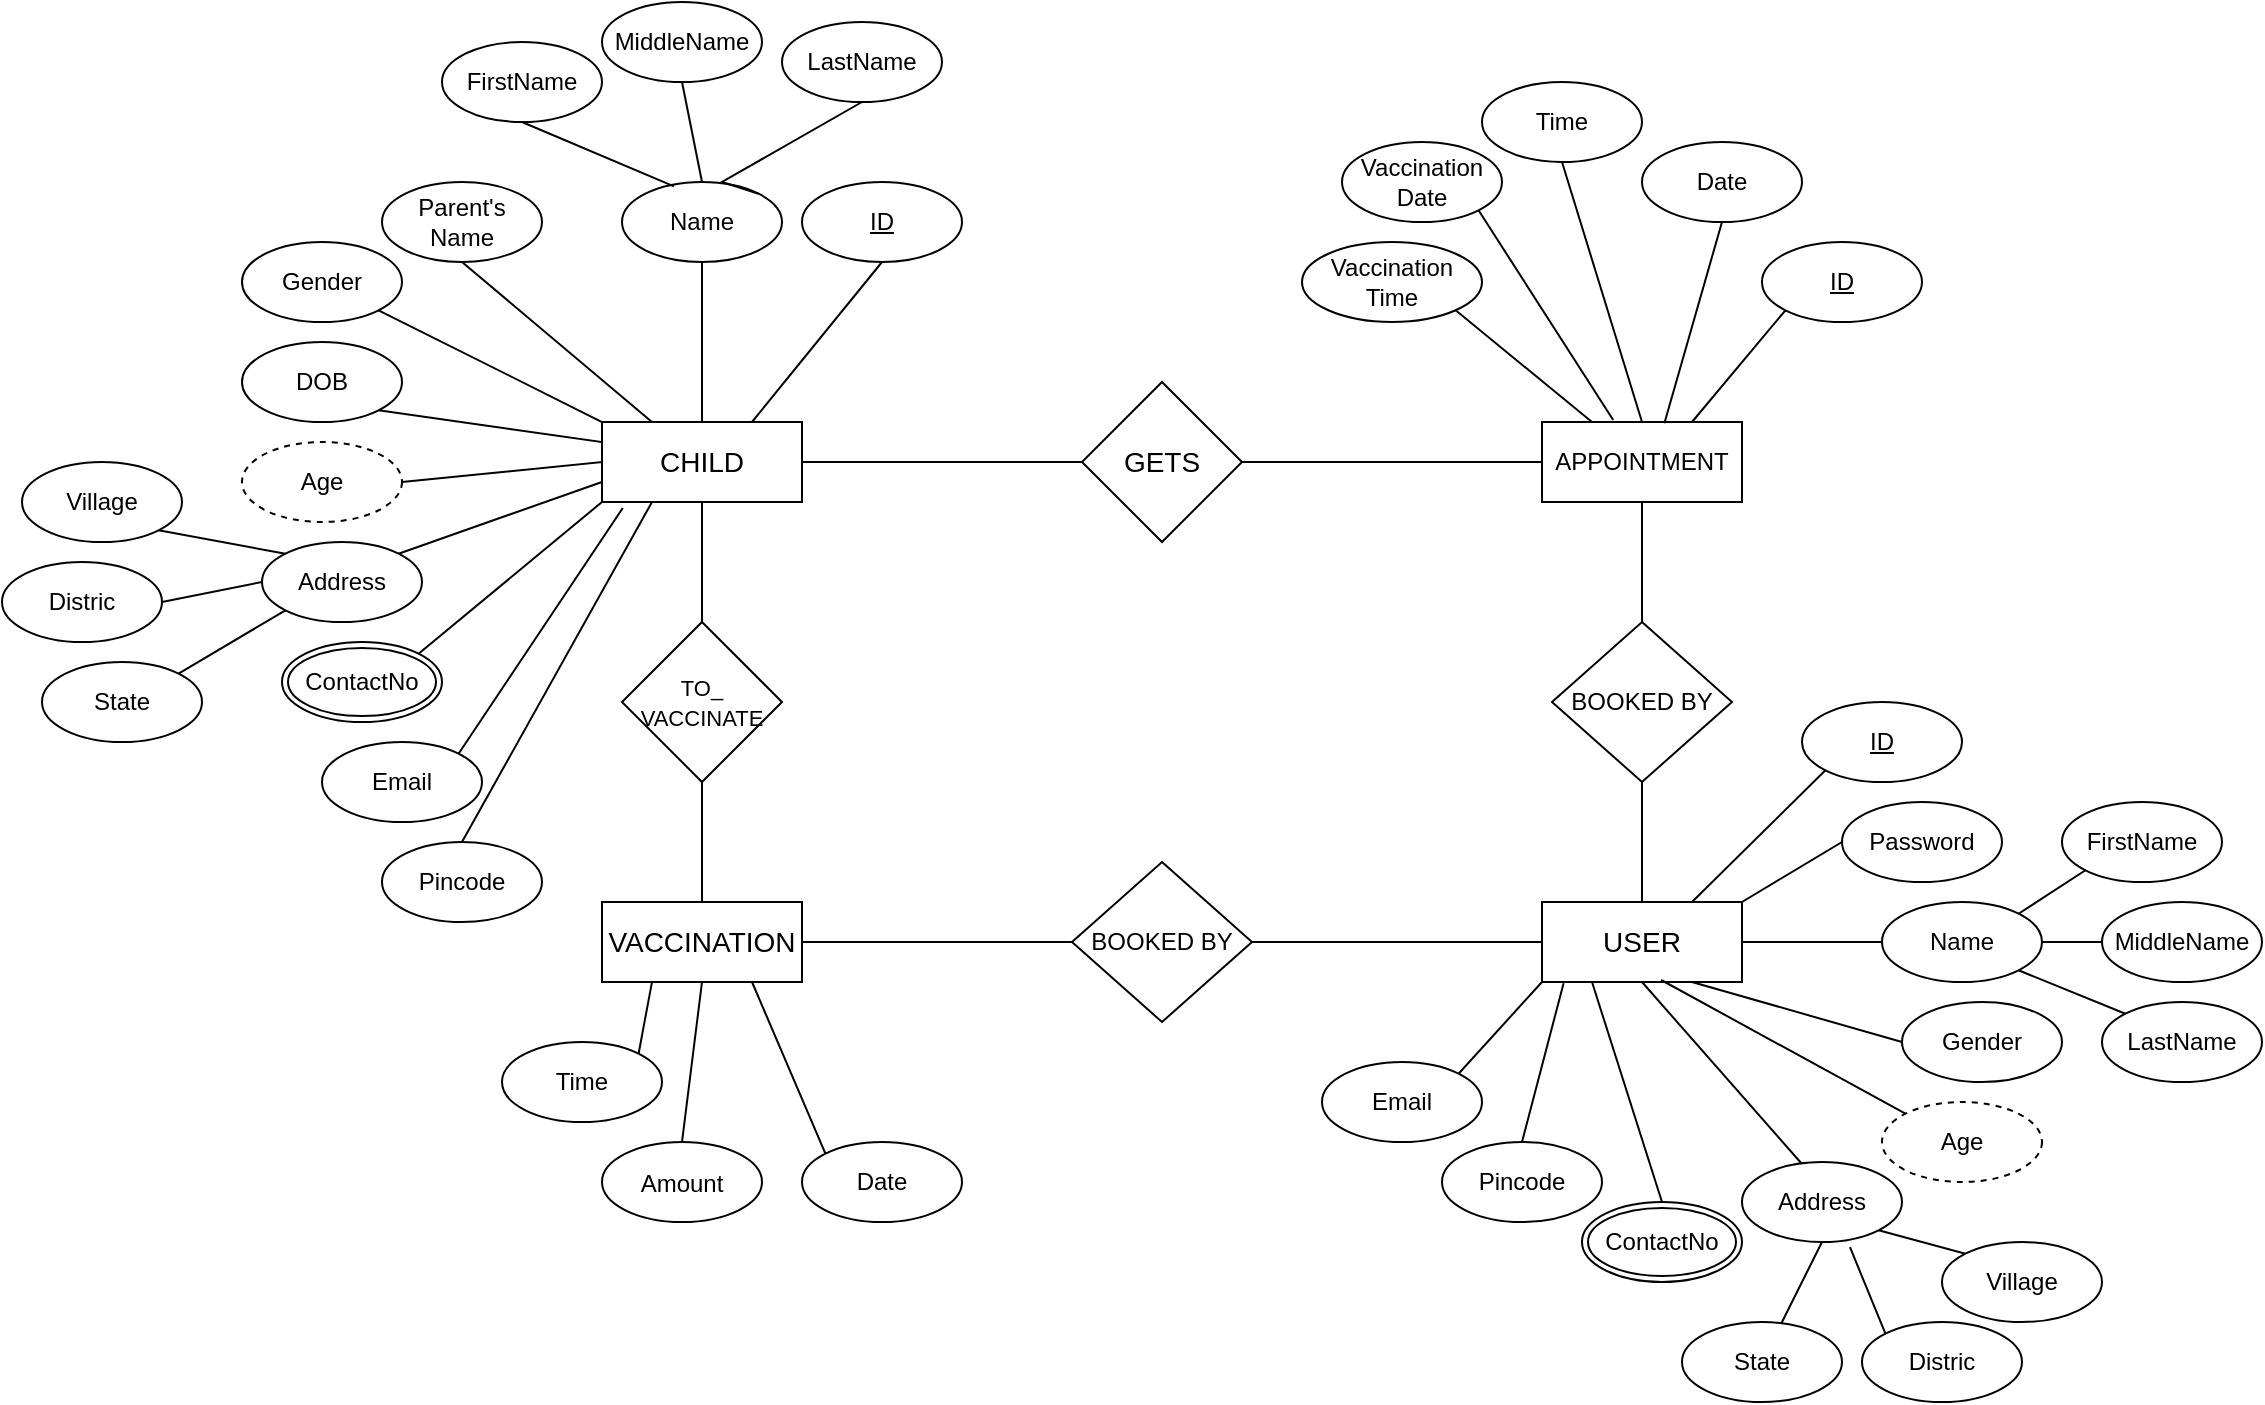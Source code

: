<mxfile version="15.5.6" type="device"><diagram id="GDwUtj4V5UZY3cjbAM9w" name="Page-1"><mxGraphModel dx="1038" dy="631" grid="1" gridSize="10" guides="1" tooltips="1" connect="1" arrows="1" fold="1" page="1" pageScale="1" pageWidth="850" pageHeight="1100" math="0" shadow="0"><root><mxCell id="0"/><mxCell id="1" parent="0"/><mxCell id="lia6BCwfcyNvT2YgiD3q-71" value="" style="edgeStyle=none;rounded=0;orthogonalLoop=1;jettySize=auto;html=1;fontSize=12;startArrow=none;startFill=0;endArrow=none;endFill=0;" edge="1" parent="1" source="lia6BCwfcyNvT2YgiD3q-1" target="lia6BCwfcyNvT2YgiD3q-70"><mxGeometry relative="1" as="geometry"/></mxCell><mxCell id="lia6BCwfcyNvT2YgiD3q-109" value="" style="edgeStyle=none;rounded=0;orthogonalLoop=1;jettySize=auto;html=1;fontSize=14;startArrow=none;startFill=0;endArrow=none;endFill=0;" edge="1" parent="1" source="lia6BCwfcyNvT2YgiD3q-1" target="lia6BCwfcyNvT2YgiD3q-108"><mxGeometry relative="1" as="geometry"/></mxCell><mxCell id="lia6BCwfcyNvT2YgiD3q-1" value="&lt;span style=&quot;font-size: 14px&quot;&gt;CHILD&lt;/span&gt;" style="whiteSpace=wrap;html=1;align=center;" vertex="1" parent="1"><mxGeometry x="310" y="240" width="100" height="40" as="geometry"/></mxCell><mxCell id="lia6BCwfcyNvT2YgiD3q-80" style="edgeStyle=none;rounded=0;orthogonalLoop=1;jettySize=auto;html=1;exitX=0.5;exitY=1;exitDx=0;exitDy=0;entryX=0.5;entryY=0;entryDx=0;entryDy=0;fontSize=14;startArrow=none;startFill=0;endArrow=none;endFill=0;" edge="1" parent="1" source="lia6BCwfcyNvT2YgiD3q-2" target="lia6BCwfcyNvT2YgiD3q-76"><mxGeometry relative="1" as="geometry"/></mxCell><mxCell id="lia6BCwfcyNvT2YgiD3q-2" value="APPOINTMENT" style="whiteSpace=wrap;html=1;align=center;" vertex="1" parent="1"><mxGeometry x="780" y="240" width="100" height="40" as="geometry"/></mxCell><mxCell id="lia6BCwfcyNvT2YgiD3q-100" style="edgeStyle=none;rounded=0;orthogonalLoop=1;jettySize=auto;html=1;exitX=0.25;exitY=1;exitDx=0;exitDy=0;entryX=1;entryY=0;entryDx=0;entryDy=0;fontSize=14;startArrow=none;startFill=0;endArrow=none;endFill=0;" edge="1" parent="1" source="lia6BCwfcyNvT2YgiD3q-3" target="lia6BCwfcyNvT2YgiD3q-56"><mxGeometry relative="1" as="geometry"/></mxCell><mxCell id="lia6BCwfcyNvT2YgiD3q-101" style="edgeStyle=none;rounded=0;orthogonalLoop=1;jettySize=auto;html=1;exitX=0.5;exitY=1;exitDx=0;exitDy=0;entryX=0.5;entryY=0;entryDx=0;entryDy=0;fontSize=14;startArrow=none;startFill=0;endArrow=none;endFill=0;" edge="1" parent="1" source="lia6BCwfcyNvT2YgiD3q-3" target="lia6BCwfcyNvT2YgiD3q-58"><mxGeometry relative="1" as="geometry"/></mxCell><mxCell id="lia6BCwfcyNvT2YgiD3q-102" style="edgeStyle=none;rounded=0;orthogonalLoop=1;jettySize=auto;html=1;exitX=0.75;exitY=1;exitDx=0;exitDy=0;entryX=0;entryY=0;entryDx=0;entryDy=0;fontSize=14;startArrow=none;startFill=0;endArrow=none;endFill=0;" edge="1" parent="1" source="lia6BCwfcyNvT2YgiD3q-3" target="lia6BCwfcyNvT2YgiD3q-55"><mxGeometry relative="1" as="geometry"/></mxCell><mxCell id="lia6BCwfcyNvT2YgiD3q-105" value="" style="edgeStyle=none;rounded=0;orthogonalLoop=1;jettySize=auto;html=1;fontSize=14;startArrow=none;startFill=0;endArrow=none;endFill=0;" edge="1" parent="1" source="lia6BCwfcyNvT2YgiD3q-3" target="lia6BCwfcyNvT2YgiD3q-104"><mxGeometry relative="1" as="geometry"/></mxCell><mxCell id="lia6BCwfcyNvT2YgiD3q-3" value="&lt;font style=&quot;font-size: 14px&quot;&gt;VACCINATION&lt;/font&gt;" style="whiteSpace=wrap;html=1;align=center;" vertex="1" parent="1"><mxGeometry x="310" y="480" width="100" height="40" as="geometry"/></mxCell><mxCell id="lia6BCwfcyNvT2YgiD3q-79" style="edgeStyle=none;rounded=0;orthogonalLoop=1;jettySize=auto;html=1;exitX=1;exitY=0.5;exitDx=0;exitDy=0;entryX=0;entryY=0.5;entryDx=0;entryDy=0;fontSize=14;startArrow=none;startFill=0;endArrow=none;endFill=0;" edge="1" parent="1" source="lia6BCwfcyNvT2YgiD3q-4" target="lia6BCwfcyNvT2YgiD3q-74"><mxGeometry relative="1" as="geometry"/></mxCell><mxCell id="lia6BCwfcyNvT2YgiD3q-82" style="edgeStyle=none;rounded=0;orthogonalLoop=1;jettySize=auto;html=1;exitX=0.75;exitY=0;exitDx=0;exitDy=0;entryX=0;entryY=1;entryDx=0;entryDy=0;fontSize=14;startArrow=none;startFill=0;endArrow=none;endFill=0;" edge="1" parent="1" source="lia6BCwfcyNvT2YgiD3q-4" target="lia6BCwfcyNvT2YgiD3q-50"><mxGeometry relative="1" as="geometry"/></mxCell><mxCell id="lia6BCwfcyNvT2YgiD3q-83" style="edgeStyle=none;rounded=0;orthogonalLoop=1;jettySize=auto;html=1;exitX=1;exitY=0;exitDx=0;exitDy=0;entryX=0;entryY=0.5;entryDx=0;entryDy=0;fontSize=14;startArrow=none;startFill=0;endArrow=none;endFill=0;" edge="1" parent="1" source="lia6BCwfcyNvT2YgiD3q-4" target="lia6BCwfcyNvT2YgiD3q-73"><mxGeometry relative="1" as="geometry"/></mxCell><mxCell id="lia6BCwfcyNvT2YgiD3q-87" style="edgeStyle=none;rounded=0;orthogonalLoop=1;jettySize=auto;html=1;exitX=0.75;exitY=1;exitDx=0;exitDy=0;entryX=0;entryY=0.5;entryDx=0;entryDy=0;fontSize=14;startArrow=none;startFill=0;endArrow=none;endFill=0;" edge="1" parent="1" source="lia6BCwfcyNvT2YgiD3q-4" target="lia6BCwfcyNvT2YgiD3q-54"><mxGeometry relative="1" as="geometry"/></mxCell><mxCell id="lia6BCwfcyNvT2YgiD3q-88" style="edgeStyle=none;rounded=0;orthogonalLoop=1;jettySize=auto;html=1;exitX=0.5;exitY=1;exitDx=0;exitDy=0;entryX=0.375;entryY=0.025;entryDx=0;entryDy=0;entryPerimeter=0;fontSize=14;startArrow=none;startFill=0;endArrow=none;endFill=0;" edge="1" parent="1" source="lia6BCwfcyNvT2YgiD3q-4" target="lia6BCwfcyNvT2YgiD3q-59"><mxGeometry relative="1" as="geometry"/></mxCell><mxCell id="lia6BCwfcyNvT2YgiD3q-89" style="edgeStyle=none;rounded=0;orthogonalLoop=1;jettySize=auto;html=1;exitX=0.25;exitY=1;exitDx=0;exitDy=0;entryX=0.5;entryY=0;entryDx=0;entryDy=0;fontSize=14;startArrow=none;startFill=0;endArrow=none;endFill=0;" edge="1" parent="1" source="lia6BCwfcyNvT2YgiD3q-4" target="lia6BCwfcyNvT2YgiD3q-65"><mxGeometry relative="1" as="geometry"/></mxCell><mxCell id="lia6BCwfcyNvT2YgiD3q-91" style="edgeStyle=none;rounded=0;orthogonalLoop=1;jettySize=auto;html=1;exitX=0;exitY=1;exitDx=0;exitDy=0;entryX=1;entryY=0;entryDx=0;entryDy=0;fontSize=14;startArrow=none;startFill=0;endArrow=none;endFill=0;" edge="1" parent="1" source="lia6BCwfcyNvT2YgiD3q-4" target="lia6BCwfcyNvT2YgiD3q-66"><mxGeometry relative="1" as="geometry"/></mxCell><mxCell id="lia6BCwfcyNvT2YgiD3q-4" value="&lt;font style=&quot;font-size: 14px&quot;&gt;USER&lt;/font&gt;" style="whiteSpace=wrap;html=1;align=center;" vertex="1" parent="1"><mxGeometry x="780" y="480" width="100" height="40" as="geometry"/></mxCell><mxCell id="lia6BCwfcyNvT2YgiD3q-23" style="rounded=0;orthogonalLoop=1;jettySize=auto;html=1;exitX=0.5;exitY=1;exitDx=0;exitDy=0;entryX=0.75;entryY=0;entryDx=0;entryDy=0;startArrow=none;startFill=0;endArrow=none;endFill=0;" edge="1" parent="1" source="lia6BCwfcyNvT2YgiD3q-6" target="lia6BCwfcyNvT2YgiD3q-1"><mxGeometry relative="1" as="geometry"/></mxCell><mxCell id="lia6BCwfcyNvT2YgiD3q-6" value="ID" style="ellipse;whiteSpace=wrap;html=1;align=center;fontStyle=4;" vertex="1" parent="1"><mxGeometry x="410" y="120" width="80" height="40" as="geometry"/></mxCell><mxCell id="lia6BCwfcyNvT2YgiD3q-24" style="edgeStyle=none;rounded=0;orthogonalLoop=1;jettySize=auto;html=1;exitX=0.5;exitY=1;exitDx=0;exitDy=0;entryX=0.5;entryY=0;entryDx=0;entryDy=0;startArrow=none;startFill=0;endArrow=none;endFill=0;" edge="1" parent="1" source="lia6BCwfcyNvT2YgiD3q-7" target="lia6BCwfcyNvT2YgiD3q-1"><mxGeometry relative="1" as="geometry"/></mxCell><mxCell id="lia6BCwfcyNvT2YgiD3q-7" value="Name" style="ellipse;whiteSpace=wrap;html=1;align=center;" vertex="1" parent="1"><mxGeometry x="320" y="120" width="80" height="40" as="geometry"/></mxCell><mxCell id="lia6BCwfcyNvT2YgiD3q-35" style="edgeStyle=none;rounded=0;orthogonalLoop=1;jettySize=auto;html=1;exitX=0.5;exitY=1;exitDx=0;exitDy=0;entryX=0.325;entryY=0.055;entryDx=0;entryDy=0;entryPerimeter=0;startArrow=none;startFill=0;endArrow=none;endFill=0;" edge="1" parent="1" source="lia6BCwfcyNvT2YgiD3q-8" target="lia6BCwfcyNvT2YgiD3q-7"><mxGeometry relative="1" as="geometry"/></mxCell><mxCell id="lia6BCwfcyNvT2YgiD3q-8" value="FirstName" style="ellipse;whiteSpace=wrap;html=1;align=center;" vertex="1" parent="1"><mxGeometry x="230" y="50" width="80" height="40" as="geometry"/></mxCell><mxCell id="lia6BCwfcyNvT2YgiD3q-32" style="edgeStyle=none;rounded=0;orthogonalLoop=1;jettySize=auto;html=1;exitX=0.5;exitY=1;exitDx=0;exitDy=0;entryX=1;entryY=0;entryDx=0;entryDy=0;startArrow=none;startFill=0;endArrow=none;endFill=0;" edge="1" parent="1" source="lia6BCwfcyNvT2YgiD3q-9" target="lia6BCwfcyNvT2YgiD3q-7"><mxGeometry relative="1" as="geometry"><Array as="points"><mxPoint x="370" y="120"/></Array></mxGeometry></mxCell><mxCell id="lia6BCwfcyNvT2YgiD3q-9" value="LastName" style="ellipse;whiteSpace=wrap;html=1;align=center;" vertex="1" parent="1"><mxGeometry x="400" y="40" width="80" height="40" as="geometry"/></mxCell><mxCell id="lia6BCwfcyNvT2YgiD3q-33" style="edgeStyle=none;rounded=0;orthogonalLoop=1;jettySize=auto;html=1;exitX=0.5;exitY=1;exitDx=0;exitDy=0;entryX=0.5;entryY=0;entryDx=0;entryDy=0;startArrow=none;startFill=0;endArrow=none;endFill=0;" edge="1" parent="1" source="lia6BCwfcyNvT2YgiD3q-10" target="lia6BCwfcyNvT2YgiD3q-7"><mxGeometry relative="1" as="geometry"/></mxCell><mxCell id="lia6BCwfcyNvT2YgiD3q-10" value="MiddleName" style="ellipse;whiteSpace=wrap;html=1;align=center;" vertex="1" parent="1"><mxGeometry x="310" y="30" width="80" height="40" as="geometry"/></mxCell><mxCell id="lia6BCwfcyNvT2YgiD3q-25" style="edgeStyle=none;rounded=0;orthogonalLoop=1;jettySize=auto;html=1;exitX=0.5;exitY=1;exitDx=0;exitDy=0;entryX=0.25;entryY=0;entryDx=0;entryDy=0;startArrow=none;startFill=0;endArrow=none;endFill=0;" edge="1" parent="1" source="lia6BCwfcyNvT2YgiD3q-11" target="lia6BCwfcyNvT2YgiD3q-1"><mxGeometry relative="1" as="geometry"/></mxCell><mxCell id="lia6BCwfcyNvT2YgiD3q-11" value="Parent's Name" style="ellipse;whiteSpace=wrap;html=1;align=center;" vertex="1" parent="1"><mxGeometry x="200" y="120" width="80" height="40" as="geometry"/></mxCell><mxCell id="lia6BCwfcyNvT2YgiD3q-26" style="edgeStyle=none;rounded=0;orthogonalLoop=1;jettySize=auto;html=1;exitX=1;exitY=1;exitDx=0;exitDy=0;entryX=0;entryY=0.25;entryDx=0;entryDy=0;startArrow=none;startFill=0;endArrow=none;endFill=0;" edge="1" parent="1" source="lia6BCwfcyNvT2YgiD3q-12" target="lia6BCwfcyNvT2YgiD3q-1"><mxGeometry relative="1" as="geometry"><Array as="points"><mxPoint x="310" y="240"/></Array></mxGeometry></mxCell><mxCell id="lia6BCwfcyNvT2YgiD3q-12" value="Gender" style="ellipse;whiteSpace=wrap;html=1;align=center;" vertex="1" parent="1"><mxGeometry x="130" y="150" width="80" height="40" as="geometry"/></mxCell><mxCell id="lia6BCwfcyNvT2YgiD3q-27" style="edgeStyle=none;rounded=0;orthogonalLoop=1;jettySize=auto;html=1;exitX=1;exitY=1;exitDx=0;exitDy=0;entryX=0;entryY=0.5;entryDx=0;entryDy=0;startArrow=none;startFill=0;endArrow=none;endFill=0;" edge="1" parent="1" source="lia6BCwfcyNvT2YgiD3q-13" target="lia6BCwfcyNvT2YgiD3q-1"><mxGeometry relative="1" as="geometry"><Array as="points"><mxPoint x="310" y="250"/></Array></mxGeometry></mxCell><mxCell id="lia6BCwfcyNvT2YgiD3q-13" value="DOB" style="ellipse;whiteSpace=wrap;html=1;align=center;" vertex="1" parent="1"><mxGeometry x="130" y="200" width="80" height="40" as="geometry"/></mxCell><mxCell id="lia6BCwfcyNvT2YgiD3q-28" style="edgeStyle=none;rounded=0;orthogonalLoop=1;jettySize=auto;html=1;exitX=1;exitY=0.5;exitDx=0;exitDy=0;entryX=0;entryY=0.75;entryDx=0;entryDy=0;startArrow=none;startFill=0;endArrow=none;endFill=0;" edge="1" parent="1" source="lia6BCwfcyNvT2YgiD3q-14" target="lia6BCwfcyNvT2YgiD3q-1"><mxGeometry relative="1" as="geometry"><Array as="points"><mxPoint x="310" y="260"/></Array></mxGeometry></mxCell><mxCell id="lia6BCwfcyNvT2YgiD3q-14" value="Age" style="ellipse;whiteSpace=wrap;html=1;align=center;dashed=1;" vertex="1" parent="1"><mxGeometry x="130" y="250" width="80" height="40" as="geometry"/></mxCell><mxCell id="lia6BCwfcyNvT2YgiD3q-36" style="edgeStyle=none;rounded=0;orthogonalLoop=1;jettySize=auto;html=1;exitX=0;exitY=0;exitDx=0;exitDy=0;entryX=1;entryY=1;entryDx=0;entryDy=0;startArrow=none;startFill=0;endArrow=none;endFill=0;" edge="1" parent="1" source="lia6BCwfcyNvT2YgiD3q-15" target="lia6BCwfcyNvT2YgiD3q-16"><mxGeometry relative="1" as="geometry"/></mxCell><mxCell id="lia6BCwfcyNvT2YgiD3q-37" style="edgeStyle=none;rounded=0;orthogonalLoop=1;jettySize=auto;html=1;exitX=0;exitY=0.5;exitDx=0;exitDy=0;entryX=1;entryY=0.5;entryDx=0;entryDy=0;startArrow=none;startFill=0;endArrow=none;endFill=0;" edge="1" parent="1" source="lia6BCwfcyNvT2YgiD3q-15" target="lia6BCwfcyNvT2YgiD3q-17"><mxGeometry relative="1" as="geometry"/></mxCell><mxCell id="lia6BCwfcyNvT2YgiD3q-38" style="edgeStyle=none;rounded=0;orthogonalLoop=1;jettySize=auto;html=1;exitX=0;exitY=1;exitDx=0;exitDy=0;entryX=1;entryY=0;entryDx=0;entryDy=0;startArrow=none;startFill=0;endArrow=none;endFill=0;" edge="1" parent="1" source="lia6BCwfcyNvT2YgiD3q-15" target="lia6BCwfcyNvT2YgiD3q-18"><mxGeometry relative="1" as="geometry"/></mxCell><mxCell id="lia6BCwfcyNvT2YgiD3q-39" style="edgeStyle=none;rounded=0;orthogonalLoop=1;jettySize=auto;html=1;exitX=1;exitY=0;exitDx=0;exitDy=0;entryX=0;entryY=0.75;entryDx=0;entryDy=0;startArrow=none;startFill=0;endArrow=none;endFill=0;" edge="1" parent="1" source="lia6BCwfcyNvT2YgiD3q-15" target="lia6BCwfcyNvT2YgiD3q-1"><mxGeometry relative="1" as="geometry"/></mxCell><mxCell id="lia6BCwfcyNvT2YgiD3q-15" value="Address" style="ellipse;whiteSpace=wrap;html=1;align=center;" vertex="1" parent="1"><mxGeometry x="140" y="300" width="80" height="40" as="geometry"/></mxCell><mxCell id="lia6BCwfcyNvT2YgiD3q-16" value="Village" style="ellipse;whiteSpace=wrap;html=1;align=center;" vertex="1" parent="1"><mxGeometry x="20" y="260" width="80" height="40" as="geometry"/></mxCell><mxCell id="lia6BCwfcyNvT2YgiD3q-17" value="Distric" style="ellipse;whiteSpace=wrap;html=1;align=center;" vertex="1" parent="1"><mxGeometry x="10" y="310" width="80" height="40" as="geometry"/></mxCell><mxCell id="lia6BCwfcyNvT2YgiD3q-18" value="State" style="ellipse;whiteSpace=wrap;html=1;align=center;" vertex="1" parent="1"><mxGeometry x="30" y="360" width="80" height="40" as="geometry"/></mxCell><mxCell id="lia6BCwfcyNvT2YgiD3q-40" style="edgeStyle=none;rounded=0;orthogonalLoop=1;jettySize=auto;html=1;exitX=1;exitY=0;exitDx=0;exitDy=0;entryX=0;entryY=1;entryDx=0;entryDy=0;startArrow=none;startFill=0;endArrow=none;endFill=0;" edge="1" parent="1" source="lia6BCwfcyNvT2YgiD3q-19" target="lia6BCwfcyNvT2YgiD3q-1"><mxGeometry relative="1" as="geometry"/></mxCell><mxCell id="lia6BCwfcyNvT2YgiD3q-19" value="ContactNo" style="ellipse;shape=doubleEllipse;margin=3;whiteSpace=wrap;html=1;align=center;" vertex="1" parent="1"><mxGeometry x="150" y="350" width="80" height="40" as="geometry"/></mxCell><mxCell id="lia6BCwfcyNvT2YgiD3q-41" style="edgeStyle=none;rounded=0;orthogonalLoop=1;jettySize=auto;html=1;exitX=1;exitY=0;exitDx=0;exitDy=0;entryX=0.104;entryY=1.075;entryDx=0;entryDy=0;entryPerimeter=0;startArrow=none;startFill=0;endArrow=none;endFill=0;" edge="1" parent="1" source="lia6BCwfcyNvT2YgiD3q-20" target="lia6BCwfcyNvT2YgiD3q-1"><mxGeometry relative="1" as="geometry"/></mxCell><mxCell id="lia6BCwfcyNvT2YgiD3q-20" value="Email" style="ellipse;whiteSpace=wrap;html=1;align=center;" vertex="1" parent="1"><mxGeometry x="170" y="400" width="80" height="40" as="geometry"/></mxCell><mxCell id="lia6BCwfcyNvT2YgiD3q-42" style="edgeStyle=none;rounded=0;orthogonalLoop=1;jettySize=auto;html=1;exitX=0.5;exitY=0;exitDx=0;exitDy=0;entryX=0.25;entryY=1;entryDx=0;entryDy=0;startArrow=none;startFill=0;endArrow=none;endFill=0;" edge="1" parent="1" source="lia6BCwfcyNvT2YgiD3q-21" target="lia6BCwfcyNvT2YgiD3q-1"><mxGeometry relative="1" as="geometry"/></mxCell><mxCell id="lia6BCwfcyNvT2YgiD3q-21" value="Pincode" style="ellipse;whiteSpace=wrap;html=1;align=center;" vertex="1" parent="1"><mxGeometry x="200" y="450" width="80" height="40" as="geometry"/></mxCell><mxCell id="lia6BCwfcyNvT2YgiD3q-95" style="edgeStyle=none;rounded=0;orthogonalLoop=1;jettySize=auto;html=1;exitX=0;exitY=1;exitDx=0;exitDy=0;entryX=0.75;entryY=0;entryDx=0;entryDy=0;fontSize=14;startArrow=none;startFill=0;endArrow=none;endFill=0;" edge="1" parent="1" source="lia6BCwfcyNvT2YgiD3q-44" target="lia6BCwfcyNvT2YgiD3q-2"><mxGeometry relative="1" as="geometry"/></mxCell><mxCell id="lia6BCwfcyNvT2YgiD3q-44" value="ID" style="ellipse;whiteSpace=wrap;html=1;align=center;fontStyle=4;" vertex="1" parent="1"><mxGeometry x="890" y="150" width="80" height="40" as="geometry"/></mxCell><mxCell id="lia6BCwfcyNvT2YgiD3q-96" style="edgeStyle=none;rounded=0;orthogonalLoop=1;jettySize=auto;html=1;exitX=0.5;exitY=1;exitDx=0;exitDy=0;entryX=0.612;entryY=0.015;entryDx=0;entryDy=0;entryPerimeter=0;fontSize=14;startArrow=none;startFill=0;endArrow=none;endFill=0;" edge="1" parent="1" source="lia6BCwfcyNvT2YgiD3q-45" target="lia6BCwfcyNvT2YgiD3q-2"><mxGeometry relative="1" as="geometry"/></mxCell><mxCell id="lia6BCwfcyNvT2YgiD3q-45" value="Date" style="ellipse;whiteSpace=wrap;html=1;align=center;" vertex="1" parent="1"><mxGeometry x="830" y="100" width="80" height="40" as="geometry"/></mxCell><mxCell id="lia6BCwfcyNvT2YgiD3q-97" style="edgeStyle=none;rounded=0;orthogonalLoop=1;jettySize=auto;html=1;exitX=0.5;exitY=1;exitDx=0;exitDy=0;entryX=0.5;entryY=0;entryDx=0;entryDy=0;fontSize=14;startArrow=none;startFill=0;endArrow=none;endFill=0;" edge="1" parent="1" source="lia6BCwfcyNvT2YgiD3q-46" target="lia6BCwfcyNvT2YgiD3q-2"><mxGeometry relative="1" as="geometry"/></mxCell><mxCell id="lia6BCwfcyNvT2YgiD3q-46" value="Time" style="ellipse;whiteSpace=wrap;html=1;align=center;" vertex="1" parent="1"><mxGeometry x="750" y="70" width="80" height="40" as="geometry"/></mxCell><mxCell id="lia6BCwfcyNvT2YgiD3q-98" style="edgeStyle=none;rounded=0;orthogonalLoop=1;jettySize=auto;html=1;exitX=1;exitY=1;exitDx=0;exitDy=0;entryX=0.356;entryY=-0.025;entryDx=0;entryDy=0;entryPerimeter=0;fontSize=14;startArrow=none;startFill=0;endArrow=none;endFill=0;" edge="1" parent="1" source="lia6BCwfcyNvT2YgiD3q-47" target="lia6BCwfcyNvT2YgiD3q-2"><mxGeometry relative="1" as="geometry"/></mxCell><mxCell id="lia6BCwfcyNvT2YgiD3q-47" value="Vaccination&lt;br&gt;Date" style="ellipse;whiteSpace=wrap;html=1;align=center;" vertex="1" parent="1"><mxGeometry x="680" y="100" width="80" height="40" as="geometry"/></mxCell><mxCell id="lia6BCwfcyNvT2YgiD3q-99" style="edgeStyle=none;rounded=0;orthogonalLoop=1;jettySize=auto;html=1;exitX=1;exitY=1;exitDx=0;exitDy=0;entryX=0.25;entryY=0;entryDx=0;entryDy=0;fontSize=14;startArrow=none;startFill=0;endArrow=none;endFill=0;" edge="1" parent="1" source="lia6BCwfcyNvT2YgiD3q-48" target="lia6BCwfcyNvT2YgiD3q-2"><mxGeometry relative="1" as="geometry"/></mxCell><mxCell id="lia6BCwfcyNvT2YgiD3q-48" value="Vaccination&lt;br&gt;Time" style="ellipse;whiteSpace=wrap;html=1;align=center;" vertex="1" parent="1"><mxGeometry x="660" y="150" width="90" height="40" as="geometry"/></mxCell><mxCell id="lia6BCwfcyNvT2YgiD3q-50" value="ID" style="ellipse;whiteSpace=wrap;html=1;align=center;fontStyle=4;" vertex="1" parent="1"><mxGeometry x="910" y="380" width="80" height="40" as="geometry"/></mxCell><mxCell id="lia6BCwfcyNvT2YgiD3q-51" value="FirstName" style="ellipse;whiteSpace=wrap;html=1;align=center;" vertex="1" parent="1"><mxGeometry x="1040" y="430" width="80" height="40" as="geometry"/></mxCell><mxCell id="lia6BCwfcyNvT2YgiD3q-52" value="MiddleName" style="ellipse;whiteSpace=wrap;html=1;align=center;" vertex="1" parent="1"><mxGeometry x="1060" y="480" width="80" height="40" as="geometry"/></mxCell><mxCell id="lia6BCwfcyNvT2YgiD3q-53" value="LastName" style="ellipse;whiteSpace=wrap;html=1;align=center;" vertex="1" parent="1"><mxGeometry x="1060" y="530" width="80" height="40" as="geometry"/></mxCell><mxCell id="lia6BCwfcyNvT2YgiD3q-54" value="Gender" style="ellipse;whiteSpace=wrap;html=1;align=center;" vertex="1" parent="1"><mxGeometry x="960" y="530" width="80" height="40" as="geometry"/></mxCell><mxCell id="lia6BCwfcyNvT2YgiD3q-55" value="Date" style="ellipse;whiteSpace=wrap;html=1;align=center;" vertex="1" parent="1"><mxGeometry x="410" y="600" width="80" height="40" as="geometry"/></mxCell><mxCell id="lia6BCwfcyNvT2YgiD3q-56" value="Time" style="ellipse;whiteSpace=wrap;html=1;align=center;" vertex="1" parent="1"><mxGeometry x="260" y="550" width="80" height="40" as="geometry"/></mxCell><mxCell id="lia6BCwfcyNvT2YgiD3q-111" style="edgeStyle=none;rounded=0;orthogonalLoop=1;jettySize=auto;html=1;exitX=0;exitY=0;exitDx=0;exitDy=0;entryX=0.596;entryY=0.975;entryDx=0;entryDy=0;entryPerimeter=0;fontSize=11;startArrow=none;startFill=0;endArrow=none;endFill=0;" edge="1" parent="1" source="lia6BCwfcyNvT2YgiD3q-57" target="lia6BCwfcyNvT2YgiD3q-4"><mxGeometry relative="1" as="geometry"/></mxCell><mxCell id="lia6BCwfcyNvT2YgiD3q-57" value="Age" style="ellipse;whiteSpace=wrap;html=1;align=center;dashed=1;" vertex="1" parent="1"><mxGeometry x="950" y="580" width="80" height="40" as="geometry"/></mxCell><mxCell id="lia6BCwfcyNvT2YgiD3q-58" value="&lt;font style=&quot;font-size: 12px&quot;&gt;Amount&lt;/font&gt;" style="ellipse;whiteSpace=wrap;html=1;align=center;fontSize=14;" vertex="1" parent="1"><mxGeometry x="310" y="600" width="80" height="40" as="geometry"/></mxCell><mxCell id="lia6BCwfcyNvT2YgiD3q-92" style="edgeStyle=none;rounded=0;orthogonalLoop=1;jettySize=auto;html=1;exitX=0.5;exitY=1;exitDx=0;exitDy=0;fontSize=14;startArrow=none;startFill=0;endArrow=none;endFill=0;" edge="1" parent="1" source="lia6BCwfcyNvT2YgiD3q-59" target="lia6BCwfcyNvT2YgiD3q-62"><mxGeometry relative="1" as="geometry"/></mxCell><mxCell id="lia6BCwfcyNvT2YgiD3q-94" style="edgeStyle=none;rounded=0;orthogonalLoop=1;jettySize=auto;html=1;exitX=1;exitY=1;exitDx=0;exitDy=0;entryX=0;entryY=0;entryDx=0;entryDy=0;fontSize=14;startArrow=none;startFill=0;endArrow=none;endFill=0;" edge="1" parent="1" source="lia6BCwfcyNvT2YgiD3q-59" target="lia6BCwfcyNvT2YgiD3q-60"><mxGeometry relative="1" as="geometry"/></mxCell><mxCell id="lia6BCwfcyNvT2YgiD3q-59" value="Address" style="ellipse;whiteSpace=wrap;html=1;align=center;" vertex="1" parent="1"><mxGeometry x="880" y="610" width="80" height="40" as="geometry"/></mxCell><mxCell id="lia6BCwfcyNvT2YgiD3q-60" value="Village" style="ellipse;whiteSpace=wrap;html=1;align=center;" vertex="1" parent="1"><mxGeometry x="980" y="650" width="80" height="40" as="geometry"/></mxCell><mxCell id="lia6BCwfcyNvT2YgiD3q-93" style="edgeStyle=none;rounded=0;orthogonalLoop=1;jettySize=auto;html=1;exitX=0;exitY=0;exitDx=0;exitDy=0;entryX=0.675;entryY=1.065;entryDx=0;entryDy=0;entryPerimeter=0;fontSize=14;startArrow=none;startFill=0;endArrow=none;endFill=0;" edge="1" parent="1" source="lia6BCwfcyNvT2YgiD3q-61" target="lia6BCwfcyNvT2YgiD3q-59"><mxGeometry relative="1" as="geometry"/></mxCell><mxCell id="lia6BCwfcyNvT2YgiD3q-61" value="Distric" style="ellipse;whiteSpace=wrap;html=1;align=center;" vertex="1" parent="1"><mxGeometry x="940" y="690" width="80" height="40" as="geometry"/></mxCell><mxCell id="lia6BCwfcyNvT2YgiD3q-62" value="State" style="ellipse;whiteSpace=wrap;html=1;align=center;" vertex="1" parent="1"><mxGeometry x="850" y="690" width="80" height="40" as="geometry"/></mxCell><mxCell id="lia6BCwfcyNvT2YgiD3q-65" value="ContactNo" style="ellipse;shape=doubleEllipse;margin=3;whiteSpace=wrap;html=1;align=center;" vertex="1" parent="1"><mxGeometry x="800" y="630" width="80" height="40" as="geometry"/></mxCell><mxCell id="lia6BCwfcyNvT2YgiD3q-66" value="Email" style="ellipse;whiteSpace=wrap;html=1;align=center;" vertex="1" parent="1"><mxGeometry x="670" y="560" width="80" height="40" as="geometry"/></mxCell><mxCell id="lia6BCwfcyNvT2YgiD3q-103" style="edgeStyle=none;rounded=0;orthogonalLoop=1;jettySize=auto;html=1;exitX=0.5;exitY=0;exitDx=0;exitDy=0;entryX=0.108;entryY=1.015;entryDx=0;entryDy=0;entryPerimeter=0;fontSize=14;startArrow=none;startFill=0;endArrow=none;endFill=0;" edge="1" parent="1" source="lia6BCwfcyNvT2YgiD3q-67" target="lia6BCwfcyNvT2YgiD3q-4"><mxGeometry relative="1" as="geometry"/></mxCell><mxCell id="lia6BCwfcyNvT2YgiD3q-67" value="Pincode" style="ellipse;whiteSpace=wrap;html=1;align=center;" vertex="1" parent="1"><mxGeometry x="730" y="600" width="80" height="40" as="geometry"/></mxCell><mxCell id="lia6BCwfcyNvT2YgiD3q-72" style="edgeStyle=none;rounded=0;orthogonalLoop=1;jettySize=auto;html=1;exitX=1;exitY=0.5;exitDx=0;exitDy=0;entryX=0;entryY=0.5;entryDx=0;entryDy=0;fontSize=12;startArrow=none;startFill=0;endArrow=none;endFill=0;" edge="1" parent="1" source="lia6BCwfcyNvT2YgiD3q-70" target="lia6BCwfcyNvT2YgiD3q-2"><mxGeometry relative="1" as="geometry"/></mxCell><mxCell id="lia6BCwfcyNvT2YgiD3q-70" value="&lt;font style=&quot;font-size: 14px&quot;&gt;GETS&lt;/font&gt;" style="rhombus;whiteSpace=wrap;html=1;" vertex="1" parent="1"><mxGeometry x="550" y="220" width="80" height="80" as="geometry"/></mxCell><mxCell id="lia6BCwfcyNvT2YgiD3q-73" value="Password" style="ellipse;whiteSpace=wrap;html=1;align=center;fontSize=12;" vertex="1" parent="1"><mxGeometry x="930" y="430" width="80" height="40" as="geometry"/></mxCell><mxCell id="lia6BCwfcyNvT2YgiD3q-84" style="edgeStyle=none;rounded=0;orthogonalLoop=1;jettySize=auto;html=1;exitX=1;exitY=0;exitDx=0;exitDy=0;entryX=0;entryY=1;entryDx=0;entryDy=0;fontSize=14;startArrow=none;startFill=0;endArrow=none;endFill=0;" edge="1" parent="1" source="lia6BCwfcyNvT2YgiD3q-74" target="lia6BCwfcyNvT2YgiD3q-51"><mxGeometry relative="1" as="geometry"/></mxCell><mxCell id="lia6BCwfcyNvT2YgiD3q-85" style="edgeStyle=none;rounded=0;orthogonalLoop=1;jettySize=auto;html=1;exitX=1;exitY=0.5;exitDx=0;exitDy=0;entryX=0;entryY=0.5;entryDx=0;entryDy=0;fontSize=14;startArrow=none;startFill=0;endArrow=none;endFill=0;" edge="1" parent="1" source="lia6BCwfcyNvT2YgiD3q-74" target="lia6BCwfcyNvT2YgiD3q-52"><mxGeometry relative="1" as="geometry"/></mxCell><mxCell id="lia6BCwfcyNvT2YgiD3q-86" style="edgeStyle=none;rounded=0;orthogonalLoop=1;jettySize=auto;html=1;exitX=1;exitY=1;exitDx=0;exitDy=0;entryX=0;entryY=0;entryDx=0;entryDy=0;fontSize=14;startArrow=none;startFill=0;endArrow=none;endFill=0;" edge="1" parent="1" source="lia6BCwfcyNvT2YgiD3q-74" target="lia6BCwfcyNvT2YgiD3q-53"><mxGeometry relative="1" as="geometry"/></mxCell><mxCell id="lia6BCwfcyNvT2YgiD3q-74" value="Name" style="ellipse;whiteSpace=wrap;html=1;align=center;" vertex="1" parent="1"><mxGeometry x="950" y="480" width="80" height="40" as="geometry"/></mxCell><mxCell id="lia6BCwfcyNvT2YgiD3q-81" style="edgeStyle=none;rounded=0;orthogonalLoop=1;jettySize=auto;html=1;exitX=0.5;exitY=1;exitDx=0;exitDy=0;entryX=0.5;entryY=0;entryDx=0;entryDy=0;fontSize=14;startArrow=none;startFill=0;endArrow=none;endFill=0;" edge="1" parent="1" source="lia6BCwfcyNvT2YgiD3q-76" target="lia6BCwfcyNvT2YgiD3q-4"><mxGeometry relative="1" as="geometry"/></mxCell><mxCell id="lia6BCwfcyNvT2YgiD3q-76" value="BOOKED BY" style="rhombus;whiteSpace=wrap;html=1;" vertex="1" parent="1"><mxGeometry x="785" y="340" width="90" height="80" as="geometry"/></mxCell><mxCell id="lia6BCwfcyNvT2YgiD3q-107" style="edgeStyle=none;rounded=0;orthogonalLoop=1;jettySize=auto;html=1;exitX=1;exitY=0.5;exitDx=0;exitDy=0;entryX=0;entryY=0.5;entryDx=0;entryDy=0;fontSize=14;startArrow=none;startFill=0;endArrow=none;endFill=0;" edge="1" parent="1" source="lia6BCwfcyNvT2YgiD3q-104" target="lia6BCwfcyNvT2YgiD3q-4"><mxGeometry relative="1" as="geometry"/></mxCell><mxCell id="lia6BCwfcyNvT2YgiD3q-104" value="BOOKED BY" style="rhombus;whiteSpace=wrap;html=1;" vertex="1" parent="1"><mxGeometry x="545" y="460" width="90" height="80" as="geometry"/></mxCell><mxCell id="lia6BCwfcyNvT2YgiD3q-106" style="edgeStyle=none;rounded=0;orthogonalLoop=1;jettySize=auto;html=1;exitX=1;exitY=0.5;exitDx=0;exitDy=0;fontSize=14;startArrow=none;startFill=0;endArrow=none;endFill=0;" edge="1" parent="1" source="lia6BCwfcyNvT2YgiD3q-104" target="lia6BCwfcyNvT2YgiD3q-104"><mxGeometry relative="1" as="geometry"/></mxCell><mxCell id="lia6BCwfcyNvT2YgiD3q-110" style="edgeStyle=none;rounded=0;orthogonalLoop=1;jettySize=auto;html=1;exitX=0.5;exitY=1;exitDx=0;exitDy=0;fontSize=14;startArrow=none;startFill=0;endArrow=none;endFill=0;" edge="1" parent="1" source="lia6BCwfcyNvT2YgiD3q-108" target="lia6BCwfcyNvT2YgiD3q-3"><mxGeometry relative="1" as="geometry"/></mxCell><mxCell id="lia6BCwfcyNvT2YgiD3q-108" value="&lt;font style=&quot;font-size: 11px&quot;&gt;TO_&lt;br&gt;VACCINATE&lt;/font&gt;" style="rhombus;whiteSpace=wrap;html=1;" vertex="1" parent="1"><mxGeometry x="320" y="340" width="80" height="80" as="geometry"/></mxCell></root></mxGraphModel></diagram></mxfile>